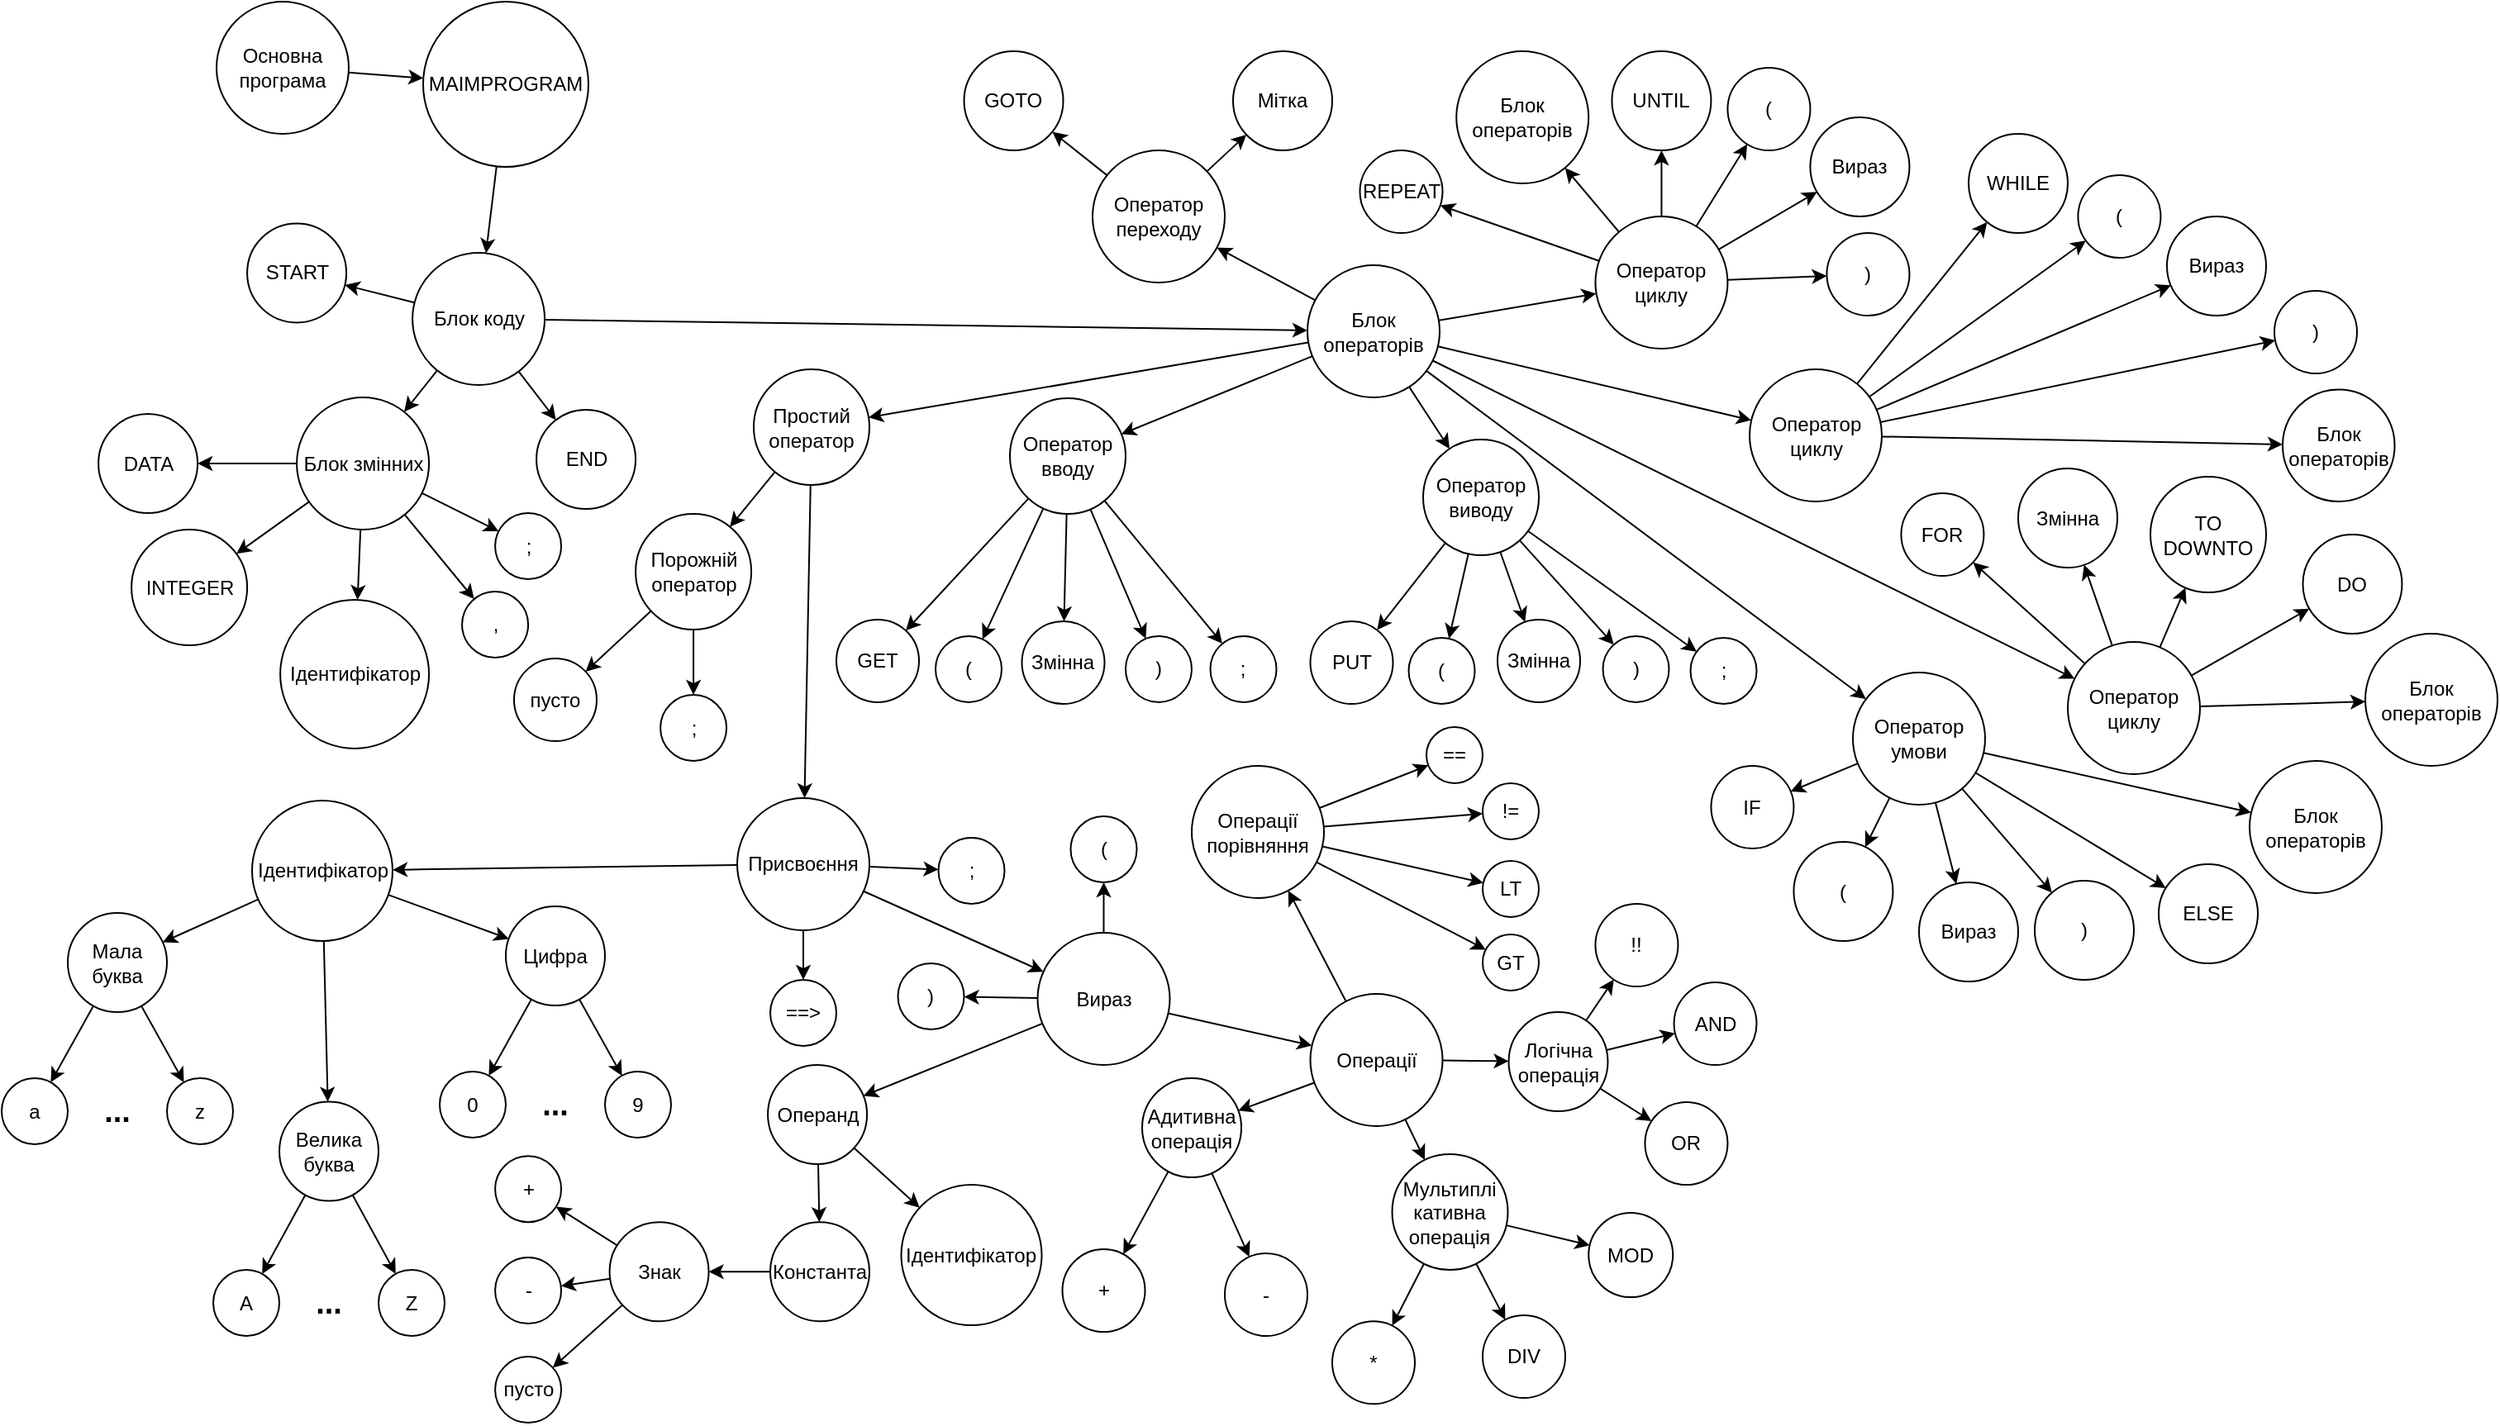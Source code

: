 <mxfile version="24.7.8">
  <diagram id="_vrTSIdOShtuQ_cxwrN3" name="Сторінка-1">
    <mxGraphModel dx="2364" dy="1524" grid="1" gridSize="10" guides="1" tooltips="1" connect="1" arrows="1" fold="1" page="1" pageScale="1" pageWidth="1169" pageHeight="827" math="0" shadow="0">
      <root>
        <mxCell id="0" />
        <mxCell id="1" parent="0" />
        <mxCell id="c-MmUDq924mHrAQRapmK-14" style="rounded=0;orthogonalLoop=1;jettySize=auto;html=1;" parent="1" source="c-MmUDq924mHrAQRapmK-2" target="c-MmUDq924mHrAQRapmK-9" edge="1">
          <mxGeometry relative="1" as="geometry" />
        </mxCell>
        <mxCell id="c-MmUDq924mHrAQRapmK-2" value="Блок&lt;br&gt;операторів" style="ellipse;whiteSpace=wrap;html=1;aspect=fixed;" parent="1" vertex="1">
          <mxGeometry x="400" y="54.5" width="80" height="80" as="geometry" />
        </mxCell>
        <mxCell id="c-MmUDq924mHrAQRapmK-9" value="Оператор виводу" style="ellipse;whiteSpace=wrap;html=1;aspect=fixed;" parent="1" vertex="1">
          <mxGeometry x="470" y="160" width="70" height="70" as="geometry" />
        </mxCell>
        <mxCell id="c-MmUDq924mHrAQRapmK-10" value=";" style="ellipse;whiteSpace=wrap;html=1;aspect=fixed;" parent="1" vertex="1">
          <mxGeometry x="631.75" y="280" width="40" height="40" as="geometry" />
        </mxCell>
        <mxCell id="c-MmUDq924mHrAQRapmK-11" value="Змінна" style="ellipse;whiteSpace=wrap;html=1;aspect=fixed;" parent="1" vertex="1">
          <mxGeometry x="515" y="268.94" width="50" height="50" as="geometry" />
        </mxCell>
        <mxCell id="c-MmUDq924mHrAQRapmK-12" value="PUT" style="ellipse;whiteSpace=wrap;html=1;aspect=fixed;" parent="1" vertex="1">
          <mxGeometry x="401.75" y="270" width="50" height="50" as="geometry" />
        </mxCell>
        <mxCell id="c-MmUDq924mHrAQRapmK-16" value="" style="endArrow=classic;html=1;" parent="1" source="c-MmUDq924mHrAQRapmK-9" target="c-MmUDq924mHrAQRapmK-10" edge="1">
          <mxGeometry width="50" height="50" relative="1" as="geometry">
            <mxPoint x="515" y="718" as="sourcePoint" />
            <mxPoint x="565" y="668" as="targetPoint" />
          </mxGeometry>
        </mxCell>
        <mxCell id="c-MmUDq924mHrAQRapmK-17" value="" style="endArrow=classic;html=1;" parent="1" source="c-MmUDq924mHrAQRapmK-9" target="c-MmUDq924mHrAQRapmK-11" edge="1">
          <mxGeometry width="50" height="50" relative="1" as="geometry">
            <mxPoint x="515" y="718" as="sourcePoint" />
            <mxPoint x="565" y="668" as="targetPoint" />
          </mxGeometry>
        </mxCell>
        <mxCell id="c-MmUDq924mHrAQRapmK-18" value="" style="endArrow=classic;html=1;" parent="1" source="c-MmUDq924mHrAQRapmK-9" target="c-MmUDq924mHrAQRapmK-12" edge="1">
          <mxGeometry width="50" height="50" relative="1" as="geometry">
            <mxPoint x="515" y="718" as="sourcePoint" />
            <mxPoint x="565" y="668" as="targetPoint" />
          </mxGeometry>
        </mxCell>
        <mxCell id="c-MmUDq924mHrAQRapmK-19" value="Оператор вводу" style="ellipse;whiteSpace=wrap;html=1;aspect=fixed;" parent="1" vertex="1">
          <mxGeometry x="220" y="135" width="70" height="70" as="geometry" />
        </mxCell>
        <mxCell id="c-MmUDq924mHrAQRapmK-20" value="GET" style="ellipse;whiteSpace=wrap;html=1;aspect=fixed;" parent="1" vertex="1">
          <mxGeometry x="115" y="268.94" width="50" height="50" as="geometry" />
        </mxCell>
        <mxCell id="c-MmUDq924mHrAQRapmK-21" value="Змінна" style="ellipse;whiteSpace=wrap;html=1;aspect=fixed;" parent="1" vertex="1">
          <mxGeometry x="227.25" y="270" width="50" height="50" as="geometry" />
        </mxCell>
        <mxCell id="c-MmUDq924mHrAQRapmK-22" value=";" style="ellipse;whiteSpace=wrap;html=1;aspect=fixed;" parent="1" vertex="1">
          <mxGeometry x="341.25" y="278.94" width="40" height="40" as="geometry" />
        </mxCell>
        <mxCell id="c-MmUDq924mHrAQRapmK-24" value="" style="endArrow=classic;html=1;" parent="1" source="c-MmUDq924mHrAQRapmK-19" target="c-MmUDq924mHrAQRapmK-22" edge="1">
          <mxGeometry width="50" height="50" relative="1" as="geometry">
            <mxPoint x="285" y="815.5" as="sourcePoint" />
            <mxPoint x="345" y="755.5" as="targetPoint" />
          </mxGeometry>
        </mxCell>
        <mxCell id="c-MmUDq924mHrAQRapmK-25" value="" style="endArrow=classic;html=1;" parent="1" source="c-MmUDq924mHrAQRapmK-19" target="c-MmUDq924mHrAQRapmK-21" edge="1">
          <mxGeometry width="50" height="50" relative="1" as="geometry">
            <mxPoint x="295" y="805.5" as="sourcePoint" />
            <mxPoint x="345" y="755.5" as="targetPoint" />
          </mxGeometry>
        </mxCell>
        <mxCell id="c-MmUDq924mHrAQRapmK-26" value="" style="endArrow=classic;html=1;" parent="1" source="c-MmUDq924mHrAQRapmK-19" target="c-MmUDq924mHrAQRapmK-20" edge="1">
          <mxGeometry width="50" height="50" relative="1" as="geometry">
            <mxPoint x="275" y="805.5" as="sourcePoint" />
            <mxPoint x="325" y="755.5" as="targetPoint" />
          </mxGeometry>
        </mxCell>
        <mxCell id="li5mLEyIH_nhYYp5V-Dp-2" style="edgeStyle=none;rounded=0;orthogonalLoop=1;jettySize=auto;html=1;" parent="1" source="c-MmUDq924mHrAQRapmK-27" target="li5mLEyIH_nhYYp5V-Dp-1" edge="1">
          <mxGeometry relative="1" as="geometry" />
        </mxCell>
        <mxCell id="c-MmUDq924mHrAQRapmK-27" value="Оператор циклу" style="ellipse;whiteSpace=wrap;html=1;aspect=fixed;" parent="1" vertex="1">
          <mxGeometry x="667.5" y="117.5" width="80" height="80" as="geometry" />
        </mxCell>
        <mxCell id="c-MmUDq924mHrAQRapmK-30" value="Блок&lt;br&gt;операторів" style="ellipse;whiteSpace=wrap;html=1;aspect=fixed;" parent="1" vertex="1">
          <mxGeometry x="990" y="129.72" width="67.78" height="67.78" as="geometry" />
        </mxCell>
        <mxCell id="c-MmUDq924mHrAQRapmK-33" value=")" style="ellipse;whiteSpace=wrap;html=1;aspect=fixed;" parent="1" vertex="1">
          <mxGeometry x="985" y="70" width="50" height="50" as="geometry" />
        </mxCell>
        <mxCell id="c-MmUDq924mHrAQRapmK-34" value="(" style="ellipse;whiteSpace=wrap;html=1;aspect=fixed;" parent="1" vertex="1">
          <mxGeometry x="866.22" width="50" height="50" as="geometry" />
        </mxCell>
        <mxCell id="c-MmUDq924mHrAQRapmK-37" value="Вираз" style="ellipse;whiteSpace=wrap;html=1;aspect=fixed;" parent="1" vertex="1">
          <mxGeometry x="920.0" y="25" width="60" height="60" as="geometry" />
        </mxCell>
        <mxCell id="c-MmUDq924mHrAQRapmK-40" value="" style="endArrow=classic;html=1;" parent="1" source="c-MmUDq924mHrAQRapmK-27" target="c-MmUDq924mHrAQRapmK-30" edge="1">
          <mxGeometry width="50" height="50" relative="1" as="geometry">
            <mxPoint x="1110" y="260" as="sourcePoint" />
            <mxPoint x="1160" y="210" as="targetPoint" />
          </mxGeometry>
        </mxCell>
        <mxCell id="c-MmUDq924mHrAQRapmK-43" value="" style="endArrow=classic;html=1;" parent="1" source="c-MmUDq924mHrAQRapmK-27" target="c-MmUDq924mHrAQRapmK-33" edge="1">
          <mxGeometry width="50" height="50" relative="1" as="geometry">
            <mxPoint x="1110" y="260" as="sourcePoint" />
            <mxPoint x="1160" y="210" as="targetPoint" />
          </mxGeometry>
        </mxCell>
        <mxCell id="c-MmUDq924mHrAQRapmK-44" value="" style="endArrow=classic;html=1;" parent="1" source="c-MmUDq924mHrAQRapmK-27" target="c-MmUDq924mHrAQRapmK-34" edge="1">
          <mxGeometry width="50" height="50" relative="1" as="geometry">
            <mxPoint x="1110" y="260" as="sourcePoint" />
            <mxPoint x="1160" y="210" as="targetPoint" />
          </mxGeometry>
        </mxCell>
        <mxCell id="c-MmUDq924mHrAQRapmK-48" value="" style="endArrow=classic;html=1;" parent="1" source="c-MmUDq924mHrAQRapmK-27" target="c-MmUDq924mHrAQRapmK-37" edge="1">
          <mxGeometry width="50" height="50" relative="1" as="geometry">
            <mxPoint x="1100" y="360" as="sourcePoint" />
            <mxPoint x="1150" y="310" as="targetPoint" />
          </mxGeometry>
        </mxCell>
        <mxCell id="c-MmUDq924mHrAQRapmK-50" value="Простий оператор" style="ellipse;whiteSpace=wrap;html=1;aspect=fixed;" parent="1" vertex="1">
          <mxGeometry x="65" y="117.5" width="70" height="70" as="geometry" />
        </mxCell>
        <mxCell id="c-MmUDq924mHrAQRapmK-51" value="Порожній оператор" style="ellipse;whiteSpace=wrap;html=1;aspect=fixed;" parent="1" vertex="1">
          <mxGeometry x="-6.45" y="205" width="70" height="70" as="geometry" />
        </mxCell>
        <mxCell id="c-MmUDq924mHrAQRapmK-52" value="пусто" style="ellipse;whiteSpace=wrap;html=1;aspect=fixed;" parent="1" vertex="1">
          <mxGeometry x="-80" y="292.5" width="50" height="50" as="geometry" />
        </mxCell>
        <mxCell id="c-MmUDq924mHrAQRapmK-53" value=";" style="ellipse;whiteSpace=wrap;html=1;aspect=fixed;" parent="1" vertex="1">
          <mxGeometry x="8.55" y="314.5" width="40" height="40" as="geometry" />
        </mxCell>
        <mxCell id="c-MmUDq924mHrAQRapmK-55" value="" style="endArrow=classic;html=1;" parent="1" source="c-MmUDq924mHrAQRapmK-2" target="c-MmUDq924mHrAQRapmK-50" edge="1">
          <mxGeometry width="50" height="50" relative="1" as="geometry">
            <mxPoint x="315" y="300" as="sourcePoint" />
            <mxPoint x="365" y="250" as="targetPoint" />
          </mxGeometry>
        </mxCell>
        <mxCell id="c-MmUDq924mHrAQRapmK-56" value="" style="endArrow=classic;html=1;" parent="1" source="c-MmUDq924mHrAQRapmK-50" target="c-MmUDq924mHrAQRapmK-51" edge="1">
          <mxGeometry width="50" height="50" relative="1" as="geometry">
            <mxPoint x="250" y="345" as="sourcePoint" />
            <mxPoint x="300" y="295" as="targetPoint" />
          </mxGeometry>
        </mxCell>
        <mxCell id="c-MmUDq924mHrAQRapmK-57" value="" style="endArrow=classic;html=1;" parent="1" source="c-MmUDq924mHrAQRapmK-51" target="c-MmUDq924mHrAQRapmK-52" edge="1">
          <mxGeometry width="50" height="50" relative="1" as="geometry">
            <mxPoint x="250" y="345" as="sourcePoint" />
            <mxPoint x="32.403" y="288.294" as="targetPoint" />
          </mxGeometry>
        </mxCell>
        <mxCell id="c-MmUDq924mHrAQRapmK-58" value="" style="endArrow=classic;html=1;" parent="1" source="c-MmUDq924mHrAQRapmK-51" target="c-MmUDq924mHrAQRapmK-53" edge="1">
          <mxGeometry width="50" height="50" relative="1" as="geometry">
            <mxPoint x="250" y="345" as="sourcePoint" />
            <mxPoint x="300" y="295" as="targetPoint" />
          </mxGeometry>
        </mxCell>
        <mxCell id="c-MmUDq924mHrAQRapmK-59" value="Блок коду" style="ellipse;whiteSpace=wrap;html=1;aspect=fixed;" parent="1" vertex="1">
          <mxGeometry x="-141.45" y="47" width="80" height="80" as="geometry" />
        </mxCell>
        <mxCell id="c-MmUDq924mHrAQRapmK-60" value="END" style="ellipse;whiteSpace=wrap;html=1;aspect=fixed;" parent="1" vertex="1">
          <mxGeometry x="-66.45" y="142" width="60" height="60" as="geometry" />
        </mxCell>
        <mxCell id="c-MmUDq924mHrAQRapmK-61" value="START" style="ellipse;whiteSpace=wrap;html=1;aspect=fixed;" parent="1" vertex="1">
          <mxGeometry x="-241.45" y="29.22" width="60" height="60" as="geometry" />
        </mxCell>
        <mxCell id="c-MmUDq924mHrAQRapmK-62" value="Основна програма" style="ellipse;whiteSpace=wrap;html=1;aspect=fixed;" parent="1" vertex="1">
          <mxGeometry x="-260" y="-105" width="80" height="80" as="geometry" />
        </mxCell>
        <mxCell id="c-MmUDq924mHrAQRapmK-65" value="MAIMPROGRAM" style="ellipse;whiteSpace=wrap;html=1;aspect=fixed;" parent="1" vertex="1">
          <mxGeometry x="-135" y="-105" width="100" height="100" as="geometry" />
        </mxCell>
        <mxCell id="c-MmUDq924mHrAQRapmK-69" value="" style="endArrow=classic;html=1;" parent="1" source="c-MmUDq924mHrAQRapmK-59" target="c-MmUDq924mHrAQRapmK-2" edge="1">
          <mxGeometry width="50" height="50" relative="1" as="geometry">
            <mxPoint x="70" y="70" as="sourcePoint" />
            <mxPoint x="40" y="120" as="targetPoint" />
          </mxGeometry>
        </mxCell>
        <mxCell id="c-MmUDq924mHrAQRapmK-70" value="" style="endArrow=classic;html=1;" parent="1" source="c-MmUDq924mHrAQRapmK-59" target="c-MmUDq924mHrAQRapmK-60" edge="1">
          <mxGeometry width="50" height="50" relative="1" as="geometry">
            <mxPoint x="53.56" y="42.5" as="sourcePoint" />
            <mxPoint x="103.56" y="-7.5" as="targetPoint" />
          </mxGeometry>
        </mxCell>
        <mxCell id="c-MmUDq924mHrAQRapmK-78" value="Блок змінних" style="ellipse;whiteSpace=wrap;html=1;aspect=fixed;" parent="1" vertex="1">
          <mxGeometry x="-211.45" y="134.5" width="80" height="80" as="geometry" />
        </mxCell>
        <mxCell id="c-MmUDq924mHrAQRapmK-80" value="INTEGER" style="ellipse;whiteSpace=wrap;html=1;aspect=fixed;" parent="1" vertex="1">
          <mxGeometry x="-311.45" y="214.5" width="70" height="70" as="geometry" />
        </mxCell>
        <mxCell id="c-MmUDq924mHrAQRapmK-81" value="," style="ellipse;whiteSpace=wrap;html=1;aspect=fixed;" parent="1" vertex="1">
          <mxGeometry x="-111.45" y="252.0" width="40" height="40" as="geometry" />
        </mxCell>
        <mxCell id="c-MmUDq924mHrAQRapmK-82" value=";" style="ellipse;whiteSpace=wrap;html=1;aspect=fixed;" parent="1" vertex="1">
          <mxGeometry x="-91.45" y="204.5" width="40" height="40" as="geometry" />
        </mxCell>
        <mxCell id="c-MmUDq924mHrAQRapmK-84" value="" style="endArrow=classic;html=1;" parent="1" source="c-MmUDq924mHrAQRapmK-78" target="c-MmUDq924mHrAQRapmK-80" edge="1">
          <mxGeometry width="50" height="50" relative="1" as="geometry">
            <mxPoint x="-76.44" y="237.5" as="sourcePoint" />
            <mxPoint x="-26.44" y="187.5" as="targetPoint" />
          </mxGeometry>
        </mxCell>
        <mxCell id="c-MmUDq924mHrAQRapmK-85" value="" style="endArrow=classic;html=1;" parent="1" source="c-MmUDq924mHrAQRapmK-78" target="c-MmUDq924mHrAQRapmK-81" edge="1">
          <mxGeometry width="50" height="50" relative="1" as="geometry">
            <mxPoint x="-56.44" y="267.5" as="sourcePoint" />
            <mxPoint x="-26.44" y="187.5" as="targetPoint" />
          </mxGeometry>
        </mxCell>
        <mxCell id="c-MmUDq924mHrAQRapmK-86" value="" style="endArrow=classic;html=1;" parent="1" source="c-MmUDq924mHrAQRapmK-78" target="c-MmUDq924mHrAQRapmK-82" edge="1">
          <mxGeometry width="50" height="50" relative="1" as="geometry">
            <mxPoint x="-76.44" y="237.5" as="sourcePoint" />
            <mxPoint x="-26.44" y="187.5" as="targetPoint" />
          </mxGeometry>
        </mxCell>
        <mxCell id="c-MmUDq924mHrAQRapmK-87" value="" style="endArrow=classic;html=1;" parent="1" source="c-MmUDq924mHrAQRapmK-59" target="c-MmUDq924mHrAQRapmK-78" edge="1">
          <mxGeometry width="50" height="50" relative="1" as="geometry">
            <mxPoint x="-216.44" y="337.5" as="sourcePoint" />
            <mxPoint x="-166.44" y="287.5" as="targetPoint" />
          </mxGeometry>
        </mxCell>
        <mxCell id="c-MmUDq924mHrAQRapmK-88" value="DATA" style="ellipse;whiteSpace=wrap;html=1;aspect=fixed;" parent="1" vertex="1">
          <mxGeometry x="-331.45" y="144.5" width="60" height="60" as="geometry" />
        </mxCell>
        <mxCell id="c-MmUDq924mHrAQRapmK-89" value="Ідентифікатор" style="ellipse;whiteSpace=wrap;html=1;aspect=fixed;" parent="1" vertex="1">
          <mxGeometry x="-221.45" y="257" width="90" height="90" as="geometry" />
        </mxCell>
        <mxCell id="c-MmUDq924mHrAQRapmK-90" value="" style="endArrow=classic;html=1;" parent="1" source="c-MmUDq924mHrAQRapmK-78" target="c-MmUDq924mHrAQRapmK-88" edge="1">
          <mxGeometry width="50" height="50" relative="1" as="geometry">
            <mxPoint x="-36.44" y="387.5" as="sourcePoint" />
            <mxPoint x="13.56" y="337.5" as="targetPoint" />
          </mxGeometry>
        </mxCell>
        <mxCell id="c-MmUDq924mHrAQRapmK-91" value="" style="endArrow=classic;html=1;" parent="1" source="c-MmUDq924mHrAQRapmK-78" target="c-MmUDq924mHrAQRapmK-89" edge="1">
          <mxGeometry width="50" height="50" relative="1" as="geometry">
            <mxPoint x="-36.44" y="387.5" as="sourcePoint" />
            <mxPoint x="13.56" y="337.5" as="targetPoint" />
          </mxGeometry>
        </mxCell>
        <mxCell id="c-MmUDq924mHrAQRapmK-111" value="" style="endArrow=classic;html=1;" parent="1" source="c-MmUDq924mHrAQRapmK-2" target="c-MmUDq924mHrAQRapmK-19" edge="1">
          <mxGeometry width="50" height="50" relative="1" as="geometry">
            <mxPoint x="345" y="400" as="sourcePoint" />
            <mxPoint x="395" y="350" as="targetPoint" />
          </mxGeometry>
        </mxCell>
        <mxCell id="c-MmUDq924mHrAQRapmK-112" value="" style="endArrow=classic;html=1;" parent="1" source="c-MmUDq924mHrAQRapmK-50" target="2ebxzpYyRWTK7zcZ8R16-108" edge="1">
          <mxGeometry width="50" height="50" relative="1" as="geometry">
            <mxPoint x="345" y="400" as="sourcePoint" />
            <mxPoint x="165.585" y="250.878" as="targetPoint" />
          </mxGeometry>
        </mxCell>
        <mxCell id="osFrvjPALiujrOvmxMwh-5" value="" style="endArrow=classic;html=1;" parent="1" source="c-MmUDq924mHrAQRapmK-59" target="c-MmUDq924mHrAQRapmK-61" edge="1">
          <mxGeometry width="50" height="50" relative="1" as="geometry">
            <mxPoint x="-156.44" y="142.5" as="sourcePoint" />
            <mxPoint x="-106.44" y="92.5" as="targetPoint" />
          </mxGeometry>
        </mxCell>
        <mxCell id="WEcMoBt8A9l-Jcx1K7Hr-13" style="rounded=0;orthogonalLoop=1;jettySize=auto;html=1;" parent="1" source="WEcMoBt8A9l-Jcx1K7Hr-1" target="WEcMoBt8A9l-Jcx1K7Hr-12" edge="1">
          <mxGeometry relative="1" as="geometry" />
        </mxCell>
        <mxCell id="WEcMoBt8A9l-Jcx1K7Hr-1" value="Оператор умови" style="ellipse;whiteSpace=wrap;html=1;aspect=fixed;" parent="1" vertex="1">
          <mxGeometry x="730.0" y="301" width="80" height="80" as="geometry" />
        </mxCell>
        <mxCell id="WEcMoBt8A9l-Jcx1K7Hr-2" value="Блок&lt;br&gt;операторів" style="ellipse;whiteSpace=wrap;html=1;aspect=fixed;" parent="1" vertex="1">
          <mxGeometry x="970.0" y="354.5" width="80" height="80" as="geometry" />
        </mxCell>
        <mxCell id="WEcMoBt8A9l-Jcx1K7Hr-3" value="ELSE" style="ellipse;whiteSpace=wrap;html=1;aspect=fixed;" parent="1" vertex="1">
          <mxGeometry x="915.0" y="417" width="60" height="60" as="geometry" />
        </mxCell>
        <mxCell id="WEcMoBt8A9l-Jcx1K7Hr-4" value=")" style="ellipse;whiteSpace=wrap;html=1;aspect=fixed;" parent="1" vertex="1">
          <mxGeometry x="840" y="427.0" width="60" height="60" as="geometry" />
        </mxCell>
        <mxCell id="WEcMoBt8A9l-Jcx1K7Hr-5" value="Вираз" style="ellipse;whiteSpace=wrap;html=1;aspect=fixed;" parent="1" vertex="1">
          <mxGeometry x="770" y="428" width="60" height="60" as="geometry" />
        </mxCell>
        <mxCell id="WEcMoBt8A9l-Jcx1K7Hr-6" value="IF" style="ellipse;whiteSpace=wrap;html=1;aspect=fixed;" parent="1" vertex="1">
          <mxGeometry x="644.22" y="357.5" width="50" height="50" as="geometry" />
        </mxCell>
        <mxCell id="WEcMoBt8A9l-Jcx1K7Hr-7" value="" style="endArrow=classic;html=1;" parent="1" source="WEcMoBt8A9l-Jcx1K7Hr-1" target="WEcMoBt8A9l-Jcx1K7Hr-2" edge="1">
          <mxGeometry width="50" height="50" relative="1" as="geometry">
            <mxPoint x="1172.22" y="682" as="sourcePoint" />
            <mxPoint x="1222.22" y="632" as="targetPoint" />
          </mxGeometry>
        </mxCell>
        <mxCell id="WEcMoBt8A9l-Jcx1K7Hr-8" value="" style="endArrow=classic;html=1;" parent="1" source="WEcMoBt8A9l-Jcx1K7Hr-1" target="WEcMoBt8A9l-Jcx1K7Hr-3" edge="1">
          <mxGeometry width="50" height="50" relative="1" as="geometry">
            <mxPoint x="1172.22" y="682" as="sourcePoint" />
            <mxPoint x="1222.22" y="632" as="targetPoint" />
          </mxGeometry>
        </mxCell>
        <mxCell id="WEcMoBt8A9l-Jcx1K7Hr-9" value="" style="endArrow=classic;html=1;" parent="1" source="WEcMoBt8A9l-Jcx1K7Hr-1" target="WEcMoBt8A9l-Jcx1K7Hr-4" edge="1">
          <mxGeometry width="50" height="50" relative="1" as="geometry">
            <mxPoint x="1172.22" y="682" as="sourcePoint" />
            <mxPoint x="1222.22" y="632" as="targetPoint" />
          </mxGeometry>
        </mxCell>
        <mxCell id="WEcMoBt8A9l-Jcx1K7Hr-10" value="" style="endArrow=classic;html=1;" parent="1" source="WEcMoBt8A9l-Jcx1K7Hr-1" target="WEcMoBt8A9l-Jcx1K7Hr-5" edge="1">
          <mxGeometry width="50" height="50" relative="1" as="geometry">
            <mxPoint x="1162.22" y="782" as="sourcePoint" />
            <mxPoint x="1212.22" y="732" as="targetPoint" />
          </mxGeometry>
        </mxCell>
        <mxCell id="WEcMoBt8A9l-Jcx1K7Hr-11" value="" style="endArrow=classic;html=1;" parent="1" source="WEcMoBt8A9l-Jcx1K7Hr-1" target="WEcMoBt8A9l-Jcx1K7Hr-6" edge="1">
          <mxGeometry width="50" height="50" relative="1" as="geometry">
            <mxPoint x="1162.22" y="782" as="sourcePoint" />
            <mxPoint x="1212.22" y="732" as="targetPoint" />
          </mxGeometry>
        </mxCell>
        <mxCell id="WEcMoBt8A9l-Jcx1K7Hr-12" value="(" style="ellipse;whiteSpace=wrap;html=1;aspect=fixed;" parent="1" vertex="1">
          <mxGeometry x="694.22" y="403.5" width="60" height="60" as="geometry" />
        </mxCell>
        <mxCell id="li5mLEyIH_nhYYp5V-Dp-1" value="WHILE" style="ellipse;whiteSpace=wrap;html=1;aspect=fixed;" parent="1" vertex="1">
          <mxGeometry x="800" y="-25" width="60" height="60" as="geometry" />
        </mxCell>
        <mxCell id="UQ0GOcpRTdWzrimAd4ZV-1" value="Оператор переходу" style="ellipse;whiteSpace=wrap;html=1;aspect=fixed;" parent="1" vertex="1">
          <mxGeometry x="270" y="-15" width="80" height="80" as="geometry" />
        </mxCell>
        <mxCell id="UQ0GOcpRTdWzrimAd4ZV-2" value="Мітка" style="ellipse;whiteSpace=wrap;html=1;aspect=fixed;" parent="1" vertex="1">
          <mxGeometry x="355.0" y="-75" width="60" height="60" as="geometry" />
        </mxCell>
        <mxCell id="UQ0GOcpRTdWzrimAd4ZV-3" value="GOTO" style="ellipse;whiteSpace=wrap;html=1;aspect=fixed;" parent="1" vertex="1">
          <mxGeometry x="192.25" y="-75" width="60" height="60" as="geometry" />
        </mxCell>
        <mxCell id="UQ0GOcpRTdWzrimAd4ZV-4" value="" style="endArrow=classic;html=1;" parent="1" source="UQ0GOcpRTdWzrimAd4ZV-1" target="UQ0GOcpRTdWzrimAd4ZV-2" edge="1">
          <mxGeometry width="50" height="50" relative="1" as="geometry">
            <mxPoint x="575.0" y="-50" as="sourcePoint" />
            <mxPoint x="625.0" y="-100" as="targetPoint" />
          </mxGeometry>
        </mxCell>
        <mxCell id="UQ0GOcpRTdWzrimAd4ZV-5" value="" style="endArrow=classic;html=1;" parent="1" source="UQ0GOcpRTdWzrimAd4ZV-1" target="UQ0GOcpRTdWzrimAd4ZV-3" edge="1">
          <mxGeometry width="50" height="50" relative="1" as="geometry">
            <mxPoint x="565.0" y="50" as="sourcePoint" />
            <mxPoint x="615.0" as="targetPoint" />
          </mxGeometry>
        </mxCell>
        <mxCell id="UQ0GOcpRTdWzrimAd4ZV-6" value="Оператор циклу" style="ellipse;whiteSpace=wrap;html=1;aspect=fixed;" parent="1" vertex="1">
          <mxGeometry x="860.0" y="282.5" width="80" height="80" as="geometry" />
        </mxCell>
        <mxCell id="UQ0GOcpRTdWzrimAd4ZV-7" value="Блок&lt;br&gt;операторів" style="ellipse;whiteSpace=wrap;html=1;aspect=fixed;" parent="1" vertex="1">
          <mxGeometry x="1040.0" y="277.5" width="80" height="80" as="geometry" />
        </mxCell>
        <mxCell id="UQ0GOcpRTdWzrimAd4ZV-8" value="DO" style="ellipse;whiteSpace=wrap;html=1;aspect=fixed;" parent="1" vertex="1">
          <mxGeometry x="1002.22" y="217.5" width="60" height="60" as="geometry" />
        </mxCell>
        <mxCell id="UQ0GOcpRTdWzrimAd4ZV-9" value="TO&lt;br&gt;DOWNTO" style="ellipse;whiteSpace=wrap;html=1;aspect=fixed;" parent="1" vertex="1">
          <mxGeometry x="910.0" y="182.5" width="70" height="70" as="geometry" />
        </mxCell>
        <mxCell id="UQ0GOcpRTdWzrimAd4ZV-10" value="Змінна" style="ellipse;whiteSpace=wrap;html=1;aspect=fixed;" parent="1" vertex="1">
          <mxGeometry x="830" y="177.5" width="60" height="60" as="geometry" />
        </mxCell>
        <mxCell id="UQ0GOcpRTdWzrimAd4ZV-11" value="FOR" style="ellipse;whiteSpace=wrap;html=1;aspect=fixed;" parent="1" vertex="1">
          <mxGeometry x="759.22" y="192.5" width="50" height="50" as="geometry" />
        </mxCell>
        <mxCell id="UQ0GOcpRTdWzrimAd4ZV-12" value="" style="endArrow=classic;html=1;" parent="1" source="UQ0GOcpRTdWzrimAd4ZV-6" target="UQ0GOcpRTdWzrimAd4ZV-7" edge="1">
          <mxGeometry width="50" height="50" relative="1" as="geometry">
            <mxPoint x="1009.11" y="452.5" as="sourcePoint" />
            <mxPoint x="1059.11" y="402.5" as="targetPoint" />
          </mxGeometry>
        </mxCell>
        <mxCell id="UQ0GOcpRTdWzrimAd4ZV-13" value="" style="endArrow=classic;html=1;" parent="1" source="UQ0GOcpRTdWzrimAd4ZV-6" target="UQ0GOcpRTdWzrimAd4ZV-8" edge="1">
          <mxGeometry width="50" height="50" relative="1" as="geometry">
            <mxPoint x="1009.11" y="452.5" as="sourcePoint" />
            <mxPoint x="1059.11" y="402.5" as="targetPoint" />
          </mxGeometry>
        </mxCell>
        <mxCell id="UQ0GOcpRTdWzrimAd4ZV-14" value="" style="endArrow=classic;html=1;" parent="1" source="UQ0GOcpRTdWzrimAd4ZV-6" target="UQ0GOcpRTdWzrimAd4ZV-9" edge="1">
          <mxGeometry width="50" height="50" relative="1" as="geometry">
            <mxPoint x="1009.11" y="452.5" as="sourcePoint" />
            <mxPoint x="1059.11" y="402.5" as="targetPoint" />
          </mxGeometry>
        </mxCell>
        <mxCell id="UQ0GOcpRTdWzrimAd4ZV-15" value="" style="endArrow=classic;html=1;" parent="1" source="UQ0GOcpRTdWzrimAd4ZV-6" target="UQ0GOcpRTdWzrimAd4ZV-10" edge="1">
          <mxGeometry width="50" height="50" relative="1" as="geometry">
            <mxPoint x="999.11" y="552.5" as="sourcePoint" />
            <mxPoint x="1049.11" y="502.5" as="targetPoint" />
          </mxGeometry>
        </mxCell>
        <mxCell id="UQ0GOcpRTdWzrimAd4ZV-16" value="" style="endArrow=classic;html=1;" parent="1" source="UQ0GOcpRTdWzrimAd4ZV-6" target="UQ0GOcpRTdWzrimAd4ZV-11" edge="1">
          <mxGeometry width="50" height="50" relative="1" as="geometry">
            <mxPoint x="999.11" y="552.5" as="sourcePoint" />
            <mxPoint x="1049.11" y="502.5" as="targetPoint" />
          </mxGeometry>
        </mxCell>
        <mxCell id="UQ0GOcpRTdWzrimAd4ZV-17" style="edgeStyle=none;rounded=0;orthogonalLoop=1;jettySize=auto;html=1;exitX=0.5;exitY=0;exitDx=0;exitDy=0;" parent="1" source="UQ0GOcpRTdWzrimAd4ZV-18" target="UQ0GOcpRTdWzrimAd4ZV-29" edge="1">
          <mxGeometry relative="1" as="geometry" />
        </mxCell>
        <mxCell id="UQ0GOcpRTdWzrimAd4ZV-18" value="Оператор циклу" style="ellipse;whiteSpace=wrap;html=1;aspect=fixed;" parent="1" vertex="1">
          <mxGeometry x="574.22" y="25" width="80" height="80" as="geometry" />
        </mxCell>
        <mxCell id="UQ0GOcpRTdWzrimAd4ZV-19" value="Блок&lt;br&gt;операторів" style="ellipse;whiteSpace=wrap;html=1;aspect=fixed;" parent="1" vertex="1">
          <mxGeometry x="490.11" y="-75" width="80" height="80" as="geometry" />
        </mxCell>
        <mxCell id="UQ0GOcpRTdWzrimAd4ZV-20" value=")" style="ellipse;whiteSpace=wrap;html=1;aspect=fixed;" parent="1" vertex="1">
          <mxGeometry x="714.22" y="35" width="50" height="50" as="geometry" />
        </mxCell>
        <mxCell id="UQ0GOcpRTdWzrimAd4ZV-21" value="(" style="ellipse;whiteSpace=wrap;html=1;aspect=fixed;" parent="1" vertex="1">
          <mxGeometry x="654.22" y="-65" width="50" height="50" as="geometry" />
        </mxCell>
        <mxCell id="UQ0GOcpRTdWzrimAd4ZV-22" value="Вираз" style="ellipse;whiteSpace=wrap;html=1;aspect=fixed;" parent="1" vertex="1">
          <mxGeometry x="704.22" y="-35" width="60" height="60" as="geometry" />
        </mxCell>
        <mxCell id="UQ0GOcpRTdWzrimAd4ZV-23" value="REPEAT" style="ellipse;whiteSpace=wrap;html=1;aspect=fixed;" parent="1" vertex="1">
          <mxGeometry x="431.75" y="-15" width="50" height="50" as="geometry" />
        </mxCell>
        <mxCell id="UQ0GOcpRTdWzrimAd4ZV-24" value="" style="endArrow=classic;html=1;" parent="1" source="UQ0GOcpRTdWzrimAd4ZV-18" target="UQ0GOcpRTdWzrimAd4ZV-19" edge="1">
          <mxGeometry width="50" height="50" relative="1" as="geometry">
            <mxPoint x="710.11" y="195" as="sourcePoint" />
            <mxPoint x="760.11" y="145" as="targetPoint" />
          </mxGeometry>
        </mxCell>
        <mxCell id="UQ0GOcpRTdWzrimAd4ZV-25" value="" style="endArrow=classic;html=1;" parent="1" source="UQ0GOcpRTdWzrimAd4ZV-18" target="UQ0GOcpRTdWzrimAd4ZV-20" edge="1">
          <mxGeometry width="50" height="50" relative="1" as="geometry">
            <mxPoint x="710.11" y="195" as="sourcePoint" />
            <mxPoint x="760.11" y="145" as="targetPoint" />
          </mxGeometry>
        </mxCell>
        <mxCell id="UQ0GOcpRTdWzrimAd4ZV-26" value="" style="endArrow=classic;html=1;" parent="1" source="UQ0GOcpRTdWzrimAd4ZV-18" target="UQ0GOcpRTdWzrimAd4ZV-21" edge="1">
          <mxGeometry width="50" height="50" relative="1" as="geometry">
            <mxPoint x="710.11" y="195" as="sourcePoint" />
            <mxPoint x="760.11" y="145" as="targetPoint" />
          </mxGeometry>
        </mxCell>
        <mxCell id="UQ0GOcpRTdWzrimAd4ZV-27" value="" style="endArrow=classic;html=1;" parent="1" source="UQ0GOcpRTdWzrimAd4ZV-18" target="UQ0GOcpRTdWzrimAd4ZV-22" edge="1">
          <mxGeometry width="50" height="50" relative="1" as="geometry">
            <mxPoint x="700.11" y="295" as="sourcePoint" />
            <mxPoint x="750.11" y="245" as="targetPoint" />
          </mxGeometry>
        </mxCell>
        <mxCell id="UQ0GOcpRTdWzrimAd4ZV-28" value="" style="endArrow=classic;html=1;" parent="1" source="UQ0GOcpRTdWzrimAd4ZV-18" target="UQ0GOcpRTdWzrimAd4ZV-23" edge="1">
          <mxGeometry width="50" height="50" relative="1" as="geometry">
            <mxPoint x="700.11" y="295" as="sourcePoint" />
            <mxPoint x="750.11" y="245" as="targetPoint" />
          </mxGeometry>
        </mxCell>
        <mxCell id="UQ0GOcpRTdWzrimAd4ZV-29" value="UNTIL" style="ellipse;whiteSpace=wrap;html=1;aspect=fixed;" parent="1" vertex="1">
          <mxGeometry x="584.22" y="-75" width="60" height="60" as="geometry" />
        </mxCell>
        <mxCell id="UQ0GOcpRTdWzrimAd4ZV-32" value="" style="endArrow=classic;html=1;" parent="1" source="c-MmUDq924mHrAQRapmK-2" target="UQ0GOcpRTdWzrimAd4ZV-18" edge="1">
          <mxGeometry width="50" height="50" relative="1" as="geometry">
            <mxPoint x="415.104" y="60.672" as="sourcePoint" />
            <mxPoint x="473.11" y="14" as="targetPoint" />
          </mxGeometry>
        </mxCell>
        <mxCell id="UQ0GOcpRTdWzrimAd4ZV-33" value="" style="endArrow=classic;html=1;" parent="1" source="c-MmUDq924mHrAQRapmK-2" target="UQ0GOcpRTdWzrimAd4ZV-1" edge="1">
          <mxGeometry width="50" height="50" relative="1" as="geometry">
            <mxPoint x="662" y="70" as="sourcePoint" />
            <mxPoint x="548" y="24" as="targetPoint" />
          </mxGeometry>
        </mxCell>
        <mxCell id="UQ0GOcpRTdWzrimAd4ZV-34" value="" style="endArrow=classic;html=1;" parent="1" source="c-MmUDq924mHrAQRapmK-2" target="c-MmUDq924mHrAQRapmK-27" edge="1">
          <mxGeometry width="50" height="50" relative="1" as="geometry">
            <mxPoint x="455" y="88" as="sourcePoint" />
            <mxPoint x="649" y="77" as="targetPoint" />
          </mxGeometry>
        </mxCell>
        <mxCell id="UQ0GOcpRTdWzrimAd4ZV-35" value="" style="endArrow=classic;html=1;" parent="1" source="c-MmUDq924mHrAQRapmK-2" target="WEcMoBt8A9l-Jcx1K7Hr-1" edge="1">
          <mxGeometry width="50" height="50" relative="1" as="geometry">
            <mxPoint x="465" y="98" as="sourcePoint" />
            <mxPoint x="659" y="87" as="targetPoint" />
          </mxGeometry>
        </mxCell>
        <mxCell id="UQ0GOcpRTdWzrimAd4ZV-36" value="" style="endArrow=classic;html=1;" parent="1" source="c-MmUDq924mHrAQRapmK-2" target="UQ0GOcpRTdWzrimAd4ZV-6" edge="1">
          <mxGeometry width="50" height="50" relative="1" as="geometry">
            <mxPoint x="475" y="108" as="sourcePoint" />
            <mxPoint x="669" y="97" as="targetPoint" />
          </mxGeometry>
        </mxCell>
        <mxCell id="2ebxzpYyRWTK7zcZ8R16-2" value="" style="endArrow=classic;html=1;" parent="1" source="c-MmUDq924mHrAQRapmK-62" target="c-MmUDq924mHrAQRapmK-65" edge="1">
          <mxGeometry width="50" height="50" relative="1" as="geometry">
            <mxPoint x="-130" y="196" as="sourcePoint" />
            <mxPoint x="-210" y="191" as="targetPoint" />
          </mxGeometry>
        </mxCell>
        <mxCell id="2ebxzpYyRWTK7zcZ8R16-3" value="" style="endArrow=classic;html=1;" parent="1" source="c-MmUDq924mHrAQRapmK-65" target="c-MmUDq924mHrAQRapmK-59" edge="1">
          <mxGeometry width="50" height="50" relative="1" as="geometry">
            <mxPoint x="-172" y="8" as="sourcePoint" />
            <mxPoint x="-5.242" y="-34.755" as="targetPoint" />
          </mxGeometry>
        </mxCell>
        <mxCell id="2ebxzpYyRWTK7zcZ8R16-13" value="(" style="ellipse;whiteSpace=wrap;html=1;aspect=fixed;" parent="1" vertex="1">
          <mxGeometry x="175" y="278.94" width="40" height="40" as="geometry" />
        </mxCell>
        <mxCell id="2ebxzpYyRWTK7zcZ8R16-14" value=")" style="ellipse;whiteSpace=wrap;html=1;aspect=fixed;rotation=2;" parent="1" vertex="1">
          <mxGeometry x="290" y="278.94" width="40" height="40" as="geometry" />
        </mxCell>
        <mxCell id="2ebxzpYyRWTK7zcZ8R16-16" value="" style="endArrow=classic;html=1;" parent="1" source="c-MmUDq924mHrAQRapmK-19" target="2ebxzpYyRWTK7zcZ8R16-13" edge="1">
          <mxGeometry width="50" height="50" relative="1" as="geometry">
            <mxPoint x="350" y="196" as="sourcePoint" />
            <mxPoint x="299" y="272" as="targetPoint" />
          </mxGeometry>
        </mxCell>
        <mxCell id="2ebxzpYyRWTK7zcZ8R16-17" value="" style="endArrow=classic;html=1;" parent="1" source="c-MmUDq924mHrAQRapmK-19" target="2ebxzpYyRWTK7zcZ8R16-14" edge="1">
          <mxGeometry width="50" height="50" relative="1" as="geometry">
            <mxPoint x="360" y="206" as="sourcePoint" />
            <mxPoint x="309" y="282" as="targetPoint" />
          </mxGeometry>
        </mxCell>
        <mxCell id="2ebxzpYyRWTK7zcZ8R16-18" value="(" style="ellipse;whiteSpace=wrap;html=1;aspect=fixed;" parent="1" vertex="1">
          <mxGeometry x="461.25" y="280" width="40" height="40" as="geometry" />
        </mxCell>
        <mxCell id="2ebxzpYyRWTK7zcZ8R16-19" value=")" style="ellipse;whiteSpace=wrap;html=1;aspect=fixed;" parent="1" vertex="1">
          <mxGeometry x="578.75" y="278.94" width="40" height="40" as="geometry" />
        </mxCell>
        <mxCell id="2ebxzpYyRWTK7zcZ8R16-20" value="" style="endArrow=classic;html=1;" parent="1" source="c-MmUDq924mHrAQRapmK-9" target="2ebxzpYyRWTK7zcZ8R16-18" edge="1">
          <mxGeometry width="50" height="50" relative="1" as="geometry">
            <mxPoint x="497" y="307.5" as="sourcePoint" />
            <mxPoint x="448" y="389.5" as="targetPoint" />
          </mxGeometry>
        </mxCell>
        <mxCell id="2ebxzpYyRWTK7zcZ8R16-21" value="" style="endArrow=classic;html=1;" parent="1" source="c-MmUDq924mHrAQRapmK-9" target="2ebxzpYyRWTK7zcZ8R16-19" edge="1">
          <mxGeometry width="50" height="50" relative="1" as="geometry">
            <mxPoint x="512" y="309.5" as="sourcePoint" />
            <mxPoint x="458" y="399.5" as="targetPoint" />
          </mxGeometry>
        </mxCell>
        <mxCell id="2ebxzpYyRWTK7zcZ8R16-24" value="Константа" style="ellipse;whiteSpace=wrap;html=1;aspect=fixed;" parent="1" vertex="1">
          <mxGeometry x="75" y="633.62" width="60" height="60" as="geometry" />
        </mxCell>
        <mxCell id="2ebxzpYyRWTK7zcZ8R16-25" value="Знак" style="ellipse;whiteSpace=wrap;html=1;aspect=fixed;" parent="1" vertex="1">
          <mxGeometry x="-22.21" y="633.62" width="60" height="60" as="geometry" />
        </mxCell>
        <mxCell id="2ebxzpYyRWTK7zcZ8R16-26" value="+" style="ellipse;whiteSpace=wrap;html=1;aspect=fixed;" parent="1" vertex="1">
          <mxGeometry x="-91.45" y="593.62" width="40" height="40" as="geometry" />
        </mxCell>
        <mxCell id="2ebxzpYyRWTK7zcZ8R16-27" value="-" style="ellipse;whiteSpace=wrap;html=1;aspect=fixed;" parent="1" vertex="1">
          <mxGeometry x="-91.45" y="655.06" width="40" height="40" as="geometry" />
        </mxCell>
        <mxCell id="2ebxzpYyRWTK7zcZ8R16-28" value="" style="endArrow=classic;html=1;" parent="1" source="2ebxzpYyRWTK7zcZ8R16-24" target="2ebxzpYyRWTK7zcZ8R16-25" edge="1">
          <mxGeometry width="50" height="50" relative="1" as="geometry">
            <mxPoint x="232.75" y="1015.06" as="sourcePoint" />
            <mxPoint x="282.75" y="965.06" as="targetPoint" />
          </mxGeometry>
        </mxCell>
        <mxCell id="2ebxzpYyRWTK7zcZ8R16-29" value="" style="endArrow=classic;html=1;" parent="1" source="2ebxzpYyRWTK7zcZ8R16-25" target="2ebxzpYyRWTK7zcZ8R16-26" edge="1">
          <mxGeometry width="50" height="50" relative="1" as="geometry">
            <mxPoint x="162.54" y="820.62" as="sourcePoint" />
            <mxPoint x="212.54" y="770.62" as="targetPoint" />
          </mxGeometry>
        </mxCell>
        <mxCell id="2ebxzpYyRWTK7zcZ8R16-30" value="" style="endArrow=classic;html=1;" parent="1" source="2ebxzpYyRWTK7zcZ8R16-25" target="2ebxzpYyRWTK7zcZ8R16-27" edge="1">
          <mxGeometry width="50" height="50" relative="1" as="geometry">
            <mxPoint x="162.54" y="820.62" as="sourcePoint" />
            <mxPoint x="212.54" y="770.62" as="targetPoint" />
          </mxGeometry>
        </mxCell>
        <mxCell id="2ebxzpYyRWTK7zcZ8R16-31" value="" style="edgeStyle=none;rounded=0;orthogonalLoop=1;jettySize=auto;html=1;" parent="1" source="2ebxzpYyRWTK7zcZ8R16-33" target="2ebxzpYyRWTK7zcZ8R16-34" edge="1">
          <mxGeometry relative="1" as="geometry" />
        </mxCell>
        <mxCell id="2ebxzpYyRWTK7zcZ8R16-32" value="" style="edgeStyle=none;rounded=0;orthogonalLoop=1;jettySize=auto;html=1;" parent="1" source="2ebxzpYyRWTK7zcZ8R16-33" target="2ebxzpYyRWTK7zcZ8R16-35" edge="1">
          <mxGeometry relative="1" as="geometry" />
        </mxCell>
        <mxCell id="2ebxzpYyRWTK7zcZ8R16-33" value="Цифра" style="ellipse;whiteSpace=wrap;html=1;aspect=fixed;" parent="1" vertex="1">
          <mxGeometry x="-85" y="442.5" width="60" height="60" as="geometry" />
        </mxCell>
        <mxCell id="2ebxzpYyRWTK7zcZ8R16-34" value="9" style="ellipse;whiteSpace=wrap;html=1;aspect=fixed;" parent="1" vertex="1">
          <mxGeometry x="-25" y="542.5" width="40" height="40" as="geometry" />
        </mxCell>
        <mxCell id="2ebxzpYyRWTK7zcZ8R16-35" value="0" style="ellipse;whiteSpace=wrap;html=1;aspect=fixed;" parent="1" vertex="1">
          <mxGeometry x="-125" y="542.5" width="40" height="40" as="geometry" />
        </mxCell>
        <mxCell id="2ebxzpYyRWTK7zcZ8R16-36" value="" style="edgeStyle=none;rounded=0;orthogonalLoop=1;jettySize=auto;html=1;" parent="1" source="2ebxzpYyRWTK7zcZ8R16-108" target="2ebxzpYyRWTK7zcZ8R16-40" edge="1">
          <mxGeometry relative="1" as="geometry">
            <mxPoint x="138.535" y="418.386" as="sourcePoint" />
          </mxGeometry>
        </mxCell>
        <mxCell id="2ebxzpYyRWTK7zcZ8R16-37" value="" style="edgeStyle=none;rounded=0;orthogonalLoop=1;jettySize=auto;html=1;" parent="1" source="2ebxzpYyRWTK7zcZ8R16-108" target="2ebxzpYyRWTK7zcZ8R16-41" edge="1">
          <mxGeometry relative="1" as="geometry">
            <mxPoint x="101.214" y="455.483" as="sourcePoint" />
          </mxGeometry>
        </mxCell>
        <mxCell id="2ebxzpYyRWTK7zcZ8R16-38" value="" style="edgeStyle=none;rounded=0;orthogonalLoop=1;jettySize=auto;html=1;" parent="1" source="2ebxzpYyRWTK7zcZ8R16-108" target="2ebxzpYyRWTK7zcZ8R16-107" edge="1">
          <mxGeometry relative="1" as="geometry">
            <mxPoint x="61.564" y="417.524" as="sourcePoint" />
            <mxPoint x="-149.25" y="419.5" as="targetPoint" />
          </mxGeometry>
        </mxCell>
        <mxCell id="2ebxzpYyRWTK7zcZ8R16-39" style="edgeStyle=none;rounded=0;orthogonalLoop=1;jettySize=auto;html=1;" parent="1" source="2ebxzpYyRWTK7zcZ8R16-108" target="2ebxzpYyRWTK7zcZ8R16-109" edge="1">
          <mxGeometry relative="1" as="geometry">
            <mxPoint x="132.44" y="437.828" as="sourcePoint" />
            <mxPoint x="229.626" y="484.826" as="targetPoint" />
          </mxGeometry>
        </mxCell>
        <mxCell id="2ebxzpYyRWTK7zcZ8R16-40" value=";" style="ellipse;whiteSpace=wrap;html=1;aspect=fixed;" parent="1" vertex="1">
          <mxGeometry x="176.75" y="401" width="40" height="40" as="geometry" />
        </mxCell>
        <mxCell id="2ebxzpYyRWTK7zcZ8R16-41" value="==&amp;gt;" style="ellipse;whiteSpace=wrap;html=1;aspect=fixed;" parent="1" vertex="1">
          <mxGeometry x="75" y="487" width="40" height="40" as="geometry" />
        </mxCell>
        <mxCell id="2ebxzpYyRWTK7zcZ8R16-42" value="" style="edgeStyle=none;rounded=0;orthogonalLoop=1;jettySize=auto;html=1;" parent="1" source="2ebxzpYyRWTK7zcZ8R16-107" target="2ebxzpYyRWTK7zcZ8R16-46" edge="1">
          <mxGeometry relative="1" as="geometry">
            <mxPoint x="-192" y="463" as="sourcePoint" />
          </mxGeometry>
        </mxCell>
        <mxCell id="2ebxzpYyRWTK7zcZ8R16-43" value="" style="edgeStyle=none;rounded=0;orthogonalLoop=1;jettySize=auto;html=1;" parent="1" source="2ebxzpYyRWTK7zcZ8R16-107" target="2ebxzpYyRWTK7zcZ8R16-49" edge="1">
          <mxGeometry relative="1" as="geometry">
            <mxPoint x="-231.25" y="436.5" as="sourcePoint" />
          </mxGeometry>
        </mxCell>
        <mxCell id="2ebxzpYyRWTK7zcZ8R16-44" value="" style="edgeStyle=none;rounded=0;orthogonalLoop=1;jettySize=auto;html=1;" parent="1" source="2ebxzpYyRWTK7zcZ8R16-46" target="2ebxzpYyRWTK7zcZ8R16-52" edge="1">
          <mxGeometry relative="1" as="geometry" />
        </mxCell>
        <mxCell id="2ebxzpYyRWTK7zcZ8R16-45" value="" style="edgeStyle=none;rounded=0;orthogonalLoop=1;jettySize=auto;html=1;" parent="1" source="2ebxzpYyRWTK7zcZ8R16-46" target="2ebxzpYyRWTK7zcZ8R16-53" edge="1">
          <mxGeometry relative="1" as="geometry" />
        </mxCell>
        <mxCell id="2ebxzpYyRWTK7zcZ8R16-46" value="Велика буква" style="ellipse;whiteSpace=wrap;html=1;aspect=fixed;" parent="1" vertex="1">
          <mxGeometry x="-221.99" y="560.78" width="60" height="60" as="geometry" />
        </mxCell>
        <mxCell id="2ebxzpYyRWTK7zcZ8R16-47" value="" style="edgeStyle=none;rounded=0;orthogonalLoop=1;jettySize=auto;html=1;" parent="1" source="2ebxzpYyRWTK7zcZ8R16-49" target="2ebxzpYyRWTK7zcZ8R16-50" edge="1">
          <mxGeometry relative="1" as="geometry">
            <mxPoint x="-420" y="836.5" as="targetPoint" />
          </mxGeometry>
        </mxCell>
        <mxCell id="2ebxzpYyRWTK7zcZ8R16-48" value="" style="edgeStyle=none;rounded=0;orthogonalLoop=1;jettySize=auto;html=1;" parent="1" source="2ebxzpYyRWTK7zcZ8R16-49" target="2ebxzpYyRWTK7zcZ8R16-51" edge="1">
          <mxGeometry relative="1" as="geometry" />
        </mxCell>
        <mxCell id="2ebxzpYyRWTK7zcZ8R16-49" value="Мала буква" style="ellipse;whiteSpace=wrap;html=1;aspect=fixed;" parent="1" vertex="1">
          <mxGeometry x="-350" y="446.5" width="60" height="60" as="geometry" />
        </mxCell>
        <mxCell id="2ebxzpYyRWTK7zcZ8R16-50" value="a" style="ellipse;whiteSpace=wrap;html=1;aspect=fixed;" parent="1" vertex="1">
          <mxGeometry x="-390" y="546.5" width="40" height="40" as="geometry" />
        </mxCell>
        <mxCell id="2ebxzpYyRWTK7zcZ8R16-51" value="z" style="ellipse;whiteSpace=wrap;html=1;aspect=fixed;" parent="1" vertex="1">
          <mxGeometry x="-290" y="546.5" width="40" height="40" as="geometry" />
        </mxCell>
        <mxCell id="2ebxzpYyRWTK7zcZ8R16-52" value="A" style="ellipse;whiteSpace=wrap;html=1;aspect=fixed;" parent="1" vertex="1">
          <mxGeometry x="-261.99" y="662.5" width="40" height="40" as="geometry" />
        </mxCell>
        <mxCell id="2ebxzpYyRWTK7zcZ8R16-53" value="Z" style="ellipse;whiteSpace=wrap;html=1;aspect=fixed;" parent="1" vertex="1">
          <mxGeometry x="-161.99" y="662.5" width="40" height="40" as="geometry" />
        </mxCell>
        <mxCell id="2ebxzpYyRWTK7zcZ8R16-54" style="edgeStyle=none;rounded=0;orthogonalLoop=1;jettySize=auto;html=1;" parent="1" source="2ebxzpYyRWTK7zcZ8R16-109" target="2ebxzpYyRWTK7zcZ8R16-66" edge="1">
          <mxGeometry relative="1" as="geometry">
            <mxPoint x="165.585" y="755.424" as="targetPoint" />
            <mxPoint x="228.825" y="520.569" as="sourcePoint" />
          </mxGeometry>
        </mxCell>
        <mxCell id="2ebxzpYyRWTK7zcZ8R16-55" style="edgeStyle=none;rounded=0;orthogonalLoop=1;jettySize=auto;html=1;" parent="1" source="2ebxzpYyRWTK7zcZ8R16-58" target="2ebxzpYyRWTK7zcZ8R16-59" edge="1">
          <mxGeometry relative="1" as="geometry" />
        </mxCell>
        <mxCell id="2ebxzpYyRWTK7zcZ8R16-56" style="edgeStyle=none;rounded=0;orthogonalLoop=1;jettySize=auto;html=1;" parent="1" source="2ebxzpYyRWTK7zcZ8R16-58" target="2ebxzpYyRWTK7zcZ8R16-60" edge="1">
          <mxGeometry relative="1" as="geometry" />
        </mxCell>
        <mxCell id="2ebxzpYyRWTK7zcZ8R16-57" style="edgeStyle=none;rounded=0;orthogonalLoop=1;jettySize=auto;html=1;" parent="1" source="2ebxzpYyRWTK7zcZ8R16-58" target="2ebxzpYyRWTK7zcZ8R16-61" edge="1">
          <mxGeometry relative="1" as="geometry" />
        </mxCell>
        <mxCell id="2ebxzpYyRWTK7zcZ8R16-58" value="Логічна операція" style="ellipse;whiteSpace=wrap;html=1;aspect=fixed;" parent="1" vertex="1">
          <mxGeometry x="521.75" y="506.5" width="60" height="60" as="geometry" />
        </mxCell>
        <mxCell id="2ebxzpYyRWTK7zcZ8R16-59" value="!!" style="ellipse;whiteSpace=wrap;html=1;aspect=fixed;" parent="1" vertex="1">
          <mxGeometry x="574.22" y="441" width="50" height="50" as="geometry" />
        </mxCell>
        <mxCell id="2ebxzpYyRWTK7zcZ8R16-60" value="AND" style="ellipse;whiteSpace=wrap;html=1;aspect=fixed;" parent="1" vertex="1">
          <mxGeometry x="621.75" y="488.5" width="50" height="50" as="geometry" />
        </mxCell>
        <mxCell id="2ebxzpYyRWTK7zcZ8R16-61" value="OR" style="ellipse;whiteSpace=wrap;html=1;aspect=fixed;" parent="1" vertex="1">
          <mxGeometry x="604.22" y="561.06" width="50" height="50" as="geometry" />
        </mxCell>
        <mxCell id="2ebxzpYyRWTK7zcZ8R16-62" style="edgeStyle=none;rounded=0;orthogonalLoop=1;jettySize=auto;html=1;" parent="1" source="2ebxzpYyRWTK7zcZ8R16-63" target="2ebxzpYyRWTK7zcZ8R16-64" edge="1">
          <mxGeometry relative="1" as="geometry" />
        </mxCell>
        <mxCell id="2ebxzpYyRWTK7zcZ8R16-63" value="Адитивна операція" style="ellipse;whiteSpace=wrap;html=1;aspect=fixed;" parent="1" vertex="1">
          <mxGeometry x="300" y="546.5" width="60" height="60" as="geometry" />
        </mxCell>
        <mxCell id="2ebxzpYyRWTK7zcZ8R16-64" value="-" style="ellipse;whiteSpace=wrap;html=1;aspect=fixed;" parent="1" vertex="1">
          <mxGeometry x="350" y="652.5" width="50" height="50" as="geometry" />
        </mxCell>
        <mxCell id="2ebxzpYyRWTK7zcZ8R16-65" value="+" style="ellipse;whiteSpace=wrap;html=1;aspect=fixed;" parent="1" vertex="1">
          <mxGeometry x="251.75" y="650.06" width="50" height="50" as="geometry" />
        </mxCell>
        <mxCell id="2ebxzpYyRWTK7zcZ8R16-66" value="Операнд" style="ellipse;whiteSpace=wrap;html=1;aspect=fixed;" parent="1" vertex="1">
          <mxGeometry x="73.55" y="538.5" width="60" height="60" as="geometry" />
        </mxCell>
        <mxCell id="2ebxzpYyRWTK7zcZ8R16-67" style="edgeStyle=none;rounded=0;orthogonalLoop=1;jettySize=auto;html=1;" parent="1" source="2ebxzpYyRWTK7zcZ8R16-70" target="2ebxzpYyRWTK7zcZ8R16-71" edge="1">
          <mxGeometry relative="1" as="geometry" />
        </mxCell>
        <mxCell id="2ebxzpYyRWTK7zcZ8R16-68" style="edgeStyle=none;rounded=0;orthogonalLoop=1;jettySize=auto;html=1;" parent="1" source="2ebxzpYyRWTK7zcZ8R16-70" target="2ebxzpYyRWTK7zcZ8R16-72" edge="1">
          <mxGeometry relative="1" as="geometry" />
        </mxCell>
        <mxCell id="2ebxzpYyRWTK7zcZ8R16-69" style="edgeStyle=none;rounded=0;orthogonalLoop=1;jettySize=auto;html=1;" parent="1" source="2ebxzpYyRWTK7zcZ8R16-70" target="2ebxzpYyRWTK7zcZ8R16-73" edge="1">
          <mxGeometry relative="1" as="geometry" />
        </mxCell>
        <mxCell id="2ebxzpYyRWTK7zcZ8R16-70" value="Мультиплі&lt;br&gt;кативна операція" style="ellipse;whiteSpace=wrap;html=1;aspect=fixed;" parent="1" vertex="1">
          <mxGeometry x="451.25" y="592.5" width="70" height="70" as="geometry" />
        </mxCell>
        <mxCell id="2ebxzpYyRWTK7zcZ8R16-71" value="MOD" style="ellipse;whiteSpace=wrap;html=1;aspect=fixed;" parent="1" vertex="1">
          <mxGeometry x="570.11" y="628.06" width="51" height="51" as="geometry" />
        </mxCell>
        <mxCell id="2ebxzpYyRWTK7zcZ8R16-72" value="DIV" style="ellipse;whiteSpace=wrap;html=1;aspect=fixed;" parent="1" vertex="1">
          <mxGeometry x="506" y="690" width="50" height="50" as="geometry" />
        </mxCell>
        <mxCell id="2ebxzpYyRWTK7zcZ8R16-73" value="*" style="ellipse;whiteSpace=wrap;html=1;aspect=fixed;" parent="1" vertex="1">
          <mxGeometry x="415" y="693.62" width="50" height="50" as="geometry" />
        </mxCell>
        <mxCell id="2ebxzpYyRWTK7zcZ8R16-74" value="&lt;b style=&quot;font-size: 19px&quot;&gt;...&lt;/b&gt;" style="text;html=1;strokeColor=none;fillColor=none;align=center;verticalAlign=middle;whiteSpace=wrap;rounded=0;" parent="1" vertex="1">
          <mxGeometry x="-75" y="552.5" width="40" height="20" as="geometry" />
        </mxCell>
        <mxCell id="2ebxzpYyRWTK7zcZ8R16-75" value="&lt;font style=&quot;font-size: 19px&quot;&gt;&lt;b&gt;...&lt;/b&gt;&lt;/font&gt;" style="text;html=1;strokeColor=none;fillColor=none;align=center;verticalAlign=middle;whiteSpace=wrap;rounded=0;" parent="1" vertex="1">
          <mxGeometry x="-340" y="556.5" width="40" height="20" as="geometry" />
        </mxCell>
        <mxCell id="2ebxzpYyRWTK7zcZ8R16-76" value="&lt;b style=&quot;font-size: 19px&quot;&gt;...&lt;/b&gt;" style="text;html=1;strokeColor=none;fillColor=none;align=center;verticalAlign=middle;whiteSpace=wrap;rounded=0;" parent="1" vertex="1">
          <mxGeometry x="-211.99" y="672.5" width="40" height="20" as="geometry" />
        </mxCell>
        <mxCell id="2ebxzpYyRWTK7zcZ8R16-77" value="" style="endArrow=classic;html=1;" parent="1" source="2ebxzpYyRWTK7zcZ8R16-63" target="2ebxzpYyRWTK7zcZ8R16-65" edge="1">
          <mxGeometry width="50" height="50" relative="1" as="geometry">
            <mxPoint x="276.75" y="855.06" as="sourcePoint" />
            <mxPoint x="353.844" y="765.343" as="targetPoint" />
          </mxGeometry>
        </mxCell>
        <mxCell id="2ebxzpYyRWTK7zcZ8R16-78" value="" style="endArrow=classic;html=1;" parent="1" source="2ebxzpYyRWTK7zcZ8R16-66" target="2ebxzpYyRWTK7zcZ8R16-24" edge="1">
          <mxGeometry width="50" height="50" relative="1" as="geometry">
            <mxPoint x="269.75" y="1051.06" as="sourcePoint" />
            <mxPoint x="319.75" y="1001.06" as="targetPoint" />
          </mxGeometry>
        </mxCell>
        <mxCell id="2ebxzpYyRWTK7zcZ8R16-79" value="Операції" style="ellipse;whiteSpace=wrap;html=1;aspect=fixed;" parent="1" vertex="1">
          <mxGeometry x="401.75" y="495.5" width="80" height="80" as="geometry" />
        </mxCell>
        <mxCell id="2ebxzpYyRWTK7zcZ8R16-80" style="edgeStyle=none;rounded=0;orthogonalLoop=1;jettySize=auto;html=1;" parent="1" source="2ebxzpYyRWTK7zcZ8R16-109" target="2ebxzpYyRWTK7zcZ8R16-79" edge="1">
          <mxGeometry relative="1" as="geometry">
            <mxPoint x="304.361" y="510.621" as="sourcePoint" />
            <mxPoint x="338.75" y="450.5" as="targetPoint" />
          </mxGeometry>
        </mxCell>
        <mxCell id="2ebxzpYyRWTK7zcZ8R16-81" style="edgeStyle=none;rounded=0;orthogonalLoop=1;jettySize=auto;html=1;" parent="1" source="2ebxzpYyRWTK7zcZ8R16-79" target="2ebxzpYyRWTK7zcZ8R16-63" edge="1">
          <mxGeometry relative="1" as="geometry">
            <mxPoint x="306.75" y="544.5" as="sourcePoint" />
            <mxPoint x="347.53" y="658.253" as="targetPoint" />
          </mxGeometry>
        </mxCell>
        <mxCell id="2ebxzpYyRWTK7zcZ8R16-82" style="edgeStyle=none;rounded=0;orthogonalLoop=1;jettySize=auto;html=1;" parent="1" source="2ebxzpYyRWTK7zcZ8R16-79" target="2ebxzpYyRWTK7zcZ8R16-70" edge="1">
          <mxGeometry relative="1" as="geometry">
            <mxPoint x="427.75" y="571.5" as="sourcePoint" />
            <mxPoint x="354.75" y="670.5" as="targetPoint" />
          </mxGeometry>
        </mxCell>
        <mxCell id="2ebxzpYyRWTK7zcZ8R16-83" style="edgeStyle=none;rounded=0;orthogonalLoop=1;jettySize=auto;html=1;" parent="1" source="2ebxzpYyRWTK7zcZ8R16-79" target="2ebxzpYyRWTK7zcZ8R16-58" edge="1">
          <mxGeometry relative="1" as="geometry">
            <mxPoint x="437.75" y="581.5" as="sourcePoint" />
            <mxPoint x="529.758" y="537.765" as="targetPoint" />
          </mxGeometry>
        </mxCell>
        <mxCell id="2ebxzpYyRWTK7zcZ8R16-84" value="" style="edgeStyle=none;rounded=0;orthogonalLoop=1;jettySize=auto;html=1;" parent="1" source="2ebxzpYyRWTK7zcZ8R16-107" target="2ebxzpYyRWTK7zcZ8R16-33" edge="1">
          <mxGeometry relative="1" as="geometry">
            <mxPoint x="-152.25" y="434.5" as="sourcePoint" />
            <mxPoint x="-85" y="570.5" as="targetPoint" />
          </mxGeometry>
        </mxCell>
        <mxCell id="2ebxzpYyRWTK7zcZ8R16-85" value="пусто" style="ellipse;whiteSpace=wrap;html=1;aspect=fixed;" parent="1" vertex="1">
          <mxGeometry x="-91.45" y="715.06" width="40" height="40" as="geometry" />
        </mxCell>
        <mxCell id="2ebxzpYyRWTK7zcZ8R16-86" value="" style="endArrow=classic;html=1;" parent="1" source="2ebxzpYyRWTK7zcZ8R16-25" target="2ebxzpYyRWTK7zcZ8R16-85" edge="1">
          <mxGeometry width="50" height="50" relative="1" as="geometry">
            <mxPoint x="124.54" y="798.06" as="sourcePoint" />
            <mxPoint x="134.54" y="822.06" as="targetPoint" />
          </mxGeometry>
        </mxCell>
        <mxCell id="2ebxzpYyRWTK7zcZ8R16-87" value="Ідентифікатор" style="ellipse;whiteSpace=wrap;html=1;aspect=fixed;" parent="1" vertex="1">
          <mxGeometry x="154.25" y="611.06" width="85" height="85" as="geometry" />
        </mxCell>
        <mxCell id="2ebxzpYyRWTK7zcZ8R16-88" style="edgeStyle=none;rounded=0;orthogonalLoop=1;jettySize=auto;html=1;" parent="1" source="2ebxzpYyRWTK7zcZ8R16-66" target="2ebxzpYyRWTK7zcZ8R16-87" edge="1">
          <mxGeometry relative="1" as="geometry">
            <mxPoint x="176.75" y="588.5" as="targetPoint" />
            <mxPoint x="218.75" y="569.5" as="sourcePoint" />
          </mxGeometry>
        </mxCell>
        <mxCell id="2ebxzpYyRWTK7zcZ8R16-94" value=")" style="ellipse;whiteSpace=wrap;html=1;aspect=fixed;" parent="1" vertex="1">
          <mxGeometry x="152.25" y="477" width="40" height="40" as="geometry" />
        </mxCell>
        <mxCell id="2ebxzpYyRWTK7zcZ8R16-95" value="(" style="ellipse;whiteSpace=wrap;html=1;aspect=fixed;" parent="1" vertex="1">
          <mxGeometry x="256.75" y="388" width="40" height="40" as="geometry" />
        </mxCell>
        <mxCell id="2ebxzpYyRWTK7zcZ8R16-96" style="edgeStyle=none;rounded=0;orthogonalLoop=1;jettySize=auto;html=1;" parent="1" source="2ebxzpYyRWTK7zcZ8R16-109" target="2ebxzpYyRWTK7zcZ8R16-95" edge="1">
          <mxGeometry relative="1" as="geometry">
            <mxPoint x="304.427" y="496.751" as="sourcePoint" />
            <mxPoint x="411.75" y="542.5" as="targetPoint" />
          </mxGeometry>
        </mxCell>
        <mxCell id="2ebxzpYyRWTK7zcZ8R16-97" style="edgeStyle=none;rounded=0;orthogonalLoop=1;jettySize=auto;html=1;" parent="1" source="2ebxzpYyRWTK7zcZ8R16-109" target="2ebxzpYyRWTK7zcZ8R16-94" edge="1">
          <mxGeometry relative="1" as="geometry">
            <mxPoint x="225.016" y="504.632" as="sourcePoint" />
            <mxPoint x="421.75" y="552.5" as="targetPoint" />
          </mxGeometry>
        </mxCell>
        <mxCell id="2ebxzpYyRWTK7zcZ8R16-99" style="edgeStyle=none;rounded=0;orthogonalLoop=1;jettySize=auto;html=1;" parent="1" source="2ebxzpYyRWTK7zcZ8R16-79" target="2ebxzpYyRWTK7zcZ8R16-110" edge="1">
          <mxGeometry relative="1" as="geometry">
            <mxPoint x="491.75" y="546.5" as="sourcePoint" />
            <mxPoint x="472.897" y="478.943" as="targetPoint" />
          </mxGeometry>
        </mxCell>
        <mxCell id="2ebxzpYyRWTK7zcZ8R16-100" value="==" style="ellipse;whiteSpace=wrap;html=1;aspect=fixed;" parent="1" vertex="1">
          <mxGeometry x="472" y="334" width="34" height="34" as="geometry" />
        </mxCell>
        <mxCell id="2ebxzpYyRWTK7zcZ8R16-101" value="!=" style="ellipse;whiteSpace=wrap;html=1;aspect=fixed;" parent="1" vertex="1">
          <mxGeometry x="506" y="368" width="34" height="34" as="geometry" />
        </mxCell>
        <mxCell id="2ebxzpYyRWTK7zcZ8R16-102" value="LT" style="ellipse;whiteSpace=wrap;html=1;aspect=fixed;" parent="1" vertex="1">
          <mxGeometry x="506" y="415" width="34" height="34" as="geometry" />
        </mxCell>
        <mxCell id="2ebxzpYyRWTK7zcZ8R16-103" value="GT" style="ellipse;whiteSpace=wrap;html=1;aspect=fixed;" parent="1" vertex="1">
          <mxGeometry x="506" y="459.5" width="34" height="34" as="geometry" />
        </mxCell>
        <mxCell id="2ebxzpYyRWTK7zcZ8R16-104" style="edgeStyle=none;rounded=0;orthogonalLoop=1;jettySize=auto;html=1;" parent="1" source="2ebxzpYyRWTK7zcZ8R16-110" target="2ebxzpYyRWTK7zcZ8R16-101" edge="1">
          <mxGeometry relative="1" as="geometry">
            <mxPoint x="530.895" y="426.152" as="sourcePoint" />
            <mxPoint x="651.75" y="555.5" as="targetPoint" />
          </mxGeometry>
        </mxCell>
        <mxCell id="2ebxzpYyRWTK7zcZ8R16-105" style="edgeStyle=none;rounded=0;orthogonalLoop=1;jettySize=auto;html=1;" parent="1" source="2ebxzpYyRWTK7zcZ8R16-110" target="2ebxzpYyRWTK7zcZ8R16-102" edge="1">
          <mxGeometry relative="1" as="geometry">
            <mxPoint x="534.238" y="443.504" as="sourcePoint" />
            <mxPoint x="661.75" y="565.5" as="targetPoint" />
          </mxGeometry>
        </mxCell>
        <mxCell id="2ebxzpYyRWTK7zcZ8R16-106" style="edgeStyle=none;rounded=0;orthogonalLoop=1;jettySize=auto;html=1;" parent="1" source="2ebxzpYyRWTK7zcZ8R16-110" target="2ebxzpYyRWTK7zcZ8R16-103" edge="1">
          <mxGeometry relative="1" as="geometry">
            <mxPoint x="530.561" y="459.605" as="sourcePoint" />
            <mxPoint x="671.75" y="575.5" as="targetPoint" />
          </mxGeometry>
        </mxCell>
        <mxCell id="2ebxzpYyRWTK7zcZ8R16-107" value="Ідентифікатор" style="ellipse;whiteSpace=wrap;html=1;aspect=fixed;" parent="1" vertex="1">
          <mxGeometry x="-238.5" y="378.5" width="85" height="85" as="geometry" />
        </mxCell>
        <mxCell id="2ebxzpYyRWTK7zcZ8R16-108" value="Присвоєння" style="ellipse;whiteSpace=wrap;html=1;aspect=fixed;" parent="1" vertex="1">
          <mxGeometry x="55" y="377" width="80" height="80" as="geometry" />
        </mxCell>
        <mxCell id="2ebxzpYyRWTK7zcZ8R16-109" value="Вираз" style="ellipse;whiteSpace=wrap;html=1;aspect=fixed;" parent="1" vertex="1">
          <mxGeometry x="236.75" y="458.5" width="80" height="80" as="geometry" />
        </mxCell>
        <mxCell id="2ebxzpYyRWTK7zcZ8R16-110" value="Операції порівняння" style="ellipse;whiteSpace=wrap;html=1;aspect=fixed;" parent="1" vertex="1">
          <mxGeometry x="330" y="357.5" width="80" height="80" as="geometry" />
        </mxCell>
        <mxCell id="2ebxzpYyRWTK7zcZ8R16-111" style="edgeStyle=none;rounded=0;orthogonalLoop=1;jettySize=auto;html=1;" parent="1" source="2ebxzpYyRWTK7zcZ8R16-110" target="2ebxzpYyRWTK7zcZ8R16-100" edge="1">
          <mxGeometry relative="1" as="geometry">
            <mxPoint x="511" y="417" as="sourcePoint" />
            <mxPoint x="589" y="410" as="targetPoint" />
          </mxGeometry>
        </mxCell>
      </root>
    </mxGraphModel>
  </diagram>
</mxfile>
